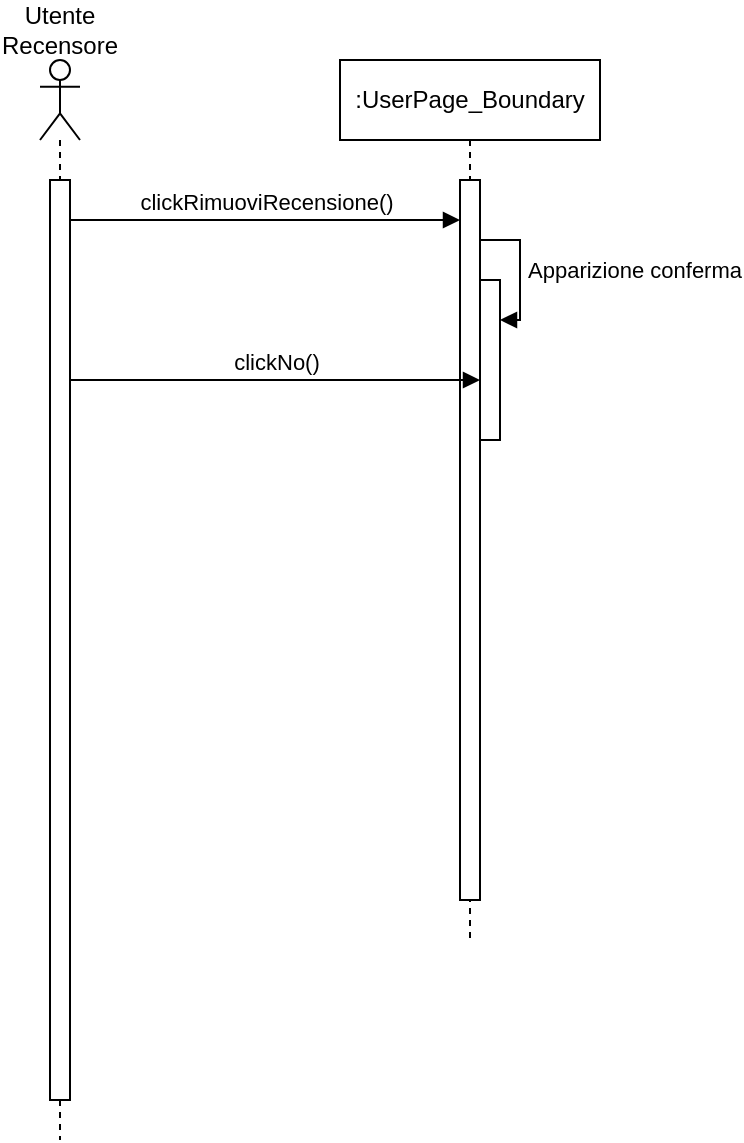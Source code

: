 <mxfile version="26.0.3">
  <diagram name="Page-1" id="2YBvvXClWsGukQMizWep">
    <mxGraphModel dx="1020" dy="496" grid="1" gridSize="10" guides="1" tooltips="1" connect="1" arrows="1" fold="1" page="1" pageScale="1" pageWidth="850" pageHeight="1100" math="0" shadow="0">
      <root>
        <mxCell id="0" />
        <mxCell id="1" parent="0" />
        <mxCell id="6Ibd24JiKviu1phvxF_8-1" value="" style="shape=umlLifeline;perimeter=lifelinePerimeter;whiteSpace=wrap;html=1;container=1;dropTarget=0;collapsible=0;recursiveResize=0;outlineConnect=0;portConstraint=eastwest;newEdgeStyle={&quot;curved&quot;:0,&quot;rounded&quot;:0};participant=umlActor;" parent="1" vertex="1">
          <mxGeometry x="40" y="40" width="20" height="540" as="geometry" />
        </mxCell>
        <mxCell id="6Ibd24JiKviu1phvxF_8-2" value="" style="html=1;points=[[0,0,0,0,5],[0,1,0,0,-5],[1,0,0,0,5],[1,1,0,0,-5]];perimeter=orthogonalPerimeter;outlineConnect=0;targetShapes=umlLifeline;portConstraint=eastwest;newEdgeStyle={&quot;curved&quot;:0,&quot;rounded&quot;:0};" parent="6Ibd24JiKviu1phvxF_8-1" vertex="1">
          <mxGeometry x="5" y="60" width="10" height="460" as="geometry" />
        </mxCell>
        <mxCell id="6Ibd24JiKviu1phvxF_8-3" value="Utente Recensore" style="text;html=1;align=center;verticalAlign=middle;whiteSpace=wrap;rounded=0;" parent="1" vertex="1">
          <mxGeometry x="20" y="10" width="60" height="30" as="geometry" />
        </mxCell>
        <mxCell id="6Ibd24JiKviu1phvxF_8-4" value=":UserPage_Boundary" style="shape=umlLifeline;perimeter=lifelinePerimeter;whiteSpace=wrap;html=1;container=1;dropTarget=0;collapsible=0;recursiveResize=0;outlineConnect=0;portConstraint=eastwest;newEdgeStyle={&quot;curved&quot;:0,&quot;rounded&quot;:0};" parent="1" vertex="1">
          <mxGeometry x="190" y="40" width="130" height="440" as="geometry" />
        </mxCell>
        <mxCell id="6Ibd24JiKviu1phvxF_8-5" value="" style="html=1;points=[[0,0,0,0,5],[0,1,0,0,-5],[1,0,0,0,5],[1,1,0,0,-5]];perimeter=orthogonalPerimeter;outlineConnect=0;targetShapes=umlLifeline;portConstraint=eastwest;newEdgeStyle={&quot;curved&quot;:0,&quot;rounded&quot;:0};" parent="6Ibd24JiKviu1phvxF_8-4" vertex="1">
          <mxGeometry x="60" y="60" width="10" height="360" as="geometry" />
        </mxCell>
        <mxCell id="6Ibd24JiKviu1phvxF_8-6" value="" style="html=1;points=[[0,0,0,0,5],[0,1,0,0,-5],[1,0,0,0,5],[1,1,0,0,-5]];perimeter=orthogonalPerimeter;outlineConnect=0;targetShapes=umlLifeline;portConstraint=eastwest;newEdgeStyle={&quot;curved&quot;:0,&quot;rounded&quot;:0};" parent="6Ibd24JiKviu1phvxF_8-4" vertex="1">
          <mxGeometry x="70" y="110" width="10" height="80" as="geometry" />
        </mxCell>
        <mxCell id="6Ibd24JiKviu1phvxF_8-7" value="Apparizione conferma" style="html=1;align=left;spacingLeft=2;endArrow=block;rounded=0;edgeStyle=orthogonalEdgeStyle;curved=0;rounded=0;" parent="6Ibd24JiKviu1phvxF_8-4" source="6Ibd24JiKviu1phvxF_8-5" target="6Ibd24JiKviu1phvxF_8-6" edge="1">
          <mxGeometry relative="1" as="geometry">
            <mxPoint x="60" y="90" as="sourcePoint" />
            <Array as="points">
              <mxPoint x="90" y="90" />
              <mxPoint x="90" y="130" />
            </Array>
          </mxGeometry>
        </mxCell>
        <mxCell id="6Ibd24JiKviu1phvxF_8-9" value="clickRimuoviRecensione()" style="html=1;verticalAlign=bottom;endArrow=block;curved=0;rounded=0;" parent="1" target="6Ibd24JiKviu1phvxF_8-5" edge="1">
          <mxGeometry width="80" relative="1" as="geometry">
            <mxPoint x="55" y="120" as="sourcePoint" />
            <mxPoint x="185" y="120" as="targetPoint" />
          </mxGeometry>
        </mxCell>
        <mxCell id="6Ibd24JiKviu1phvxF_8-14" value="clickNo()" style="html=1;verticalAlign=bottom;endArrow=block;curved=0;rounded=0;" parent="1" source="6Ibd24JiKviu1phvxF_8-2" target="6Ibd24JiKviu1phvxF_8-6" edge="1">
          <mxGeometry width="80" relative="1" as="geometry">
            <mxPoint x="50" y="200" as="sourcePoint" />
            <mxPoint x="255" y="200" as="targetPoint" />
            <Array as="points">
              <mxPoint x="195" y="200" />
            </Array>
          </mxGeometry>
        </mxCell>
      </root>
    </mxGraphModel>
  </diagram>
</mxfile>
